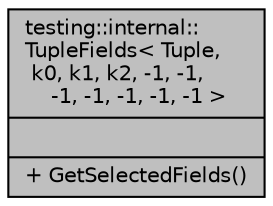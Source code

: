 digraph "testing::internal::TupleFields&lt; Tuple, k0, k1, k2, -1, -1, -1, -1, -1, -1, -1 &gt;"
{
  edge [fontname="Helvetica",fontsize="10",labelfontname="Helvetica",labelfontsize="10"];
  node [fontname="Helvetica",fontsize="10",shape=record];
  Node1 [label="{testing::internal::\lTupleFields\< Tuple,\l k0, k1, k2, -1, -1,\l -1, -1, -1, -1, -1 \>\n||+ GetSelectedFields()\l}",height=0.2,width=0.4,color="black", fillcolor="grey75", style="filled", fontcolor="black"];
}
